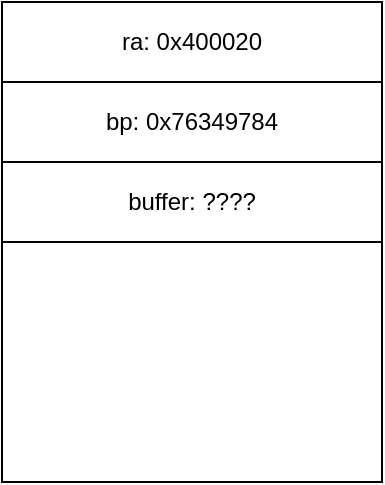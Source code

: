 <mxfile version="23.1.1" type="device">
  <diagram name="Page-1" id="gf7WvVB2u6d4l5ZcaxYx">
    <mxGraphModel dx="2062" dy="1182" grid="1" gridSize="10" guides="1" tooltips="1" connect="1" arrows="1" fold="1" page="1" pageScale="1" pageWidth="850" pageHeight="1100" math="0" shadow="0">
      <root>
        <mxCell id="0" />
        <mxCell id="1" parent="0" />
        <mxCell id="6EBNCYEFULhQae5MWOHI-1" value="" style="rounded=0;whiteSpace=wrap;html=1;" vertex="1" parent="1">
          <mxGeometry x="10" y="10" width="190" height="240" as="geometry" />
        </mxCell>
        <mxCell id="6EBNCYEFULhQae5MWOHI-3" value="ra: 0x400020" style="rounded=0;whiteSpace=wrap;html=1;" vertex="1" parent="1">
          <mxGeometry x="10" y="10" width="190" height="40" as="geometry" />
        </mxCell>
        <mxCell id="6EBNCYEFULhQae5MWOHI-4" value="bp: 0x76349784" style="rounded=0;whiteSpace=wrap;html=1;" vertex="1" parent="1">
          <mxGeometry x="10" y="50" width="190" height="40" as="geometry" />
        </mxCell>
        <mxCell id="6EBNCYEFULhQae5MWOHI-5" value="buffer: ????" style="rounded=0;whiteSpace=wrap;html=1;" vertex="1" parent="1">
          <mxGeometry x="10" y="90" width="190" height="40" as="geometry" />
        </mxCell>
      </root>
    </mxGraphModel>
  </diagram>
</mxfile>
